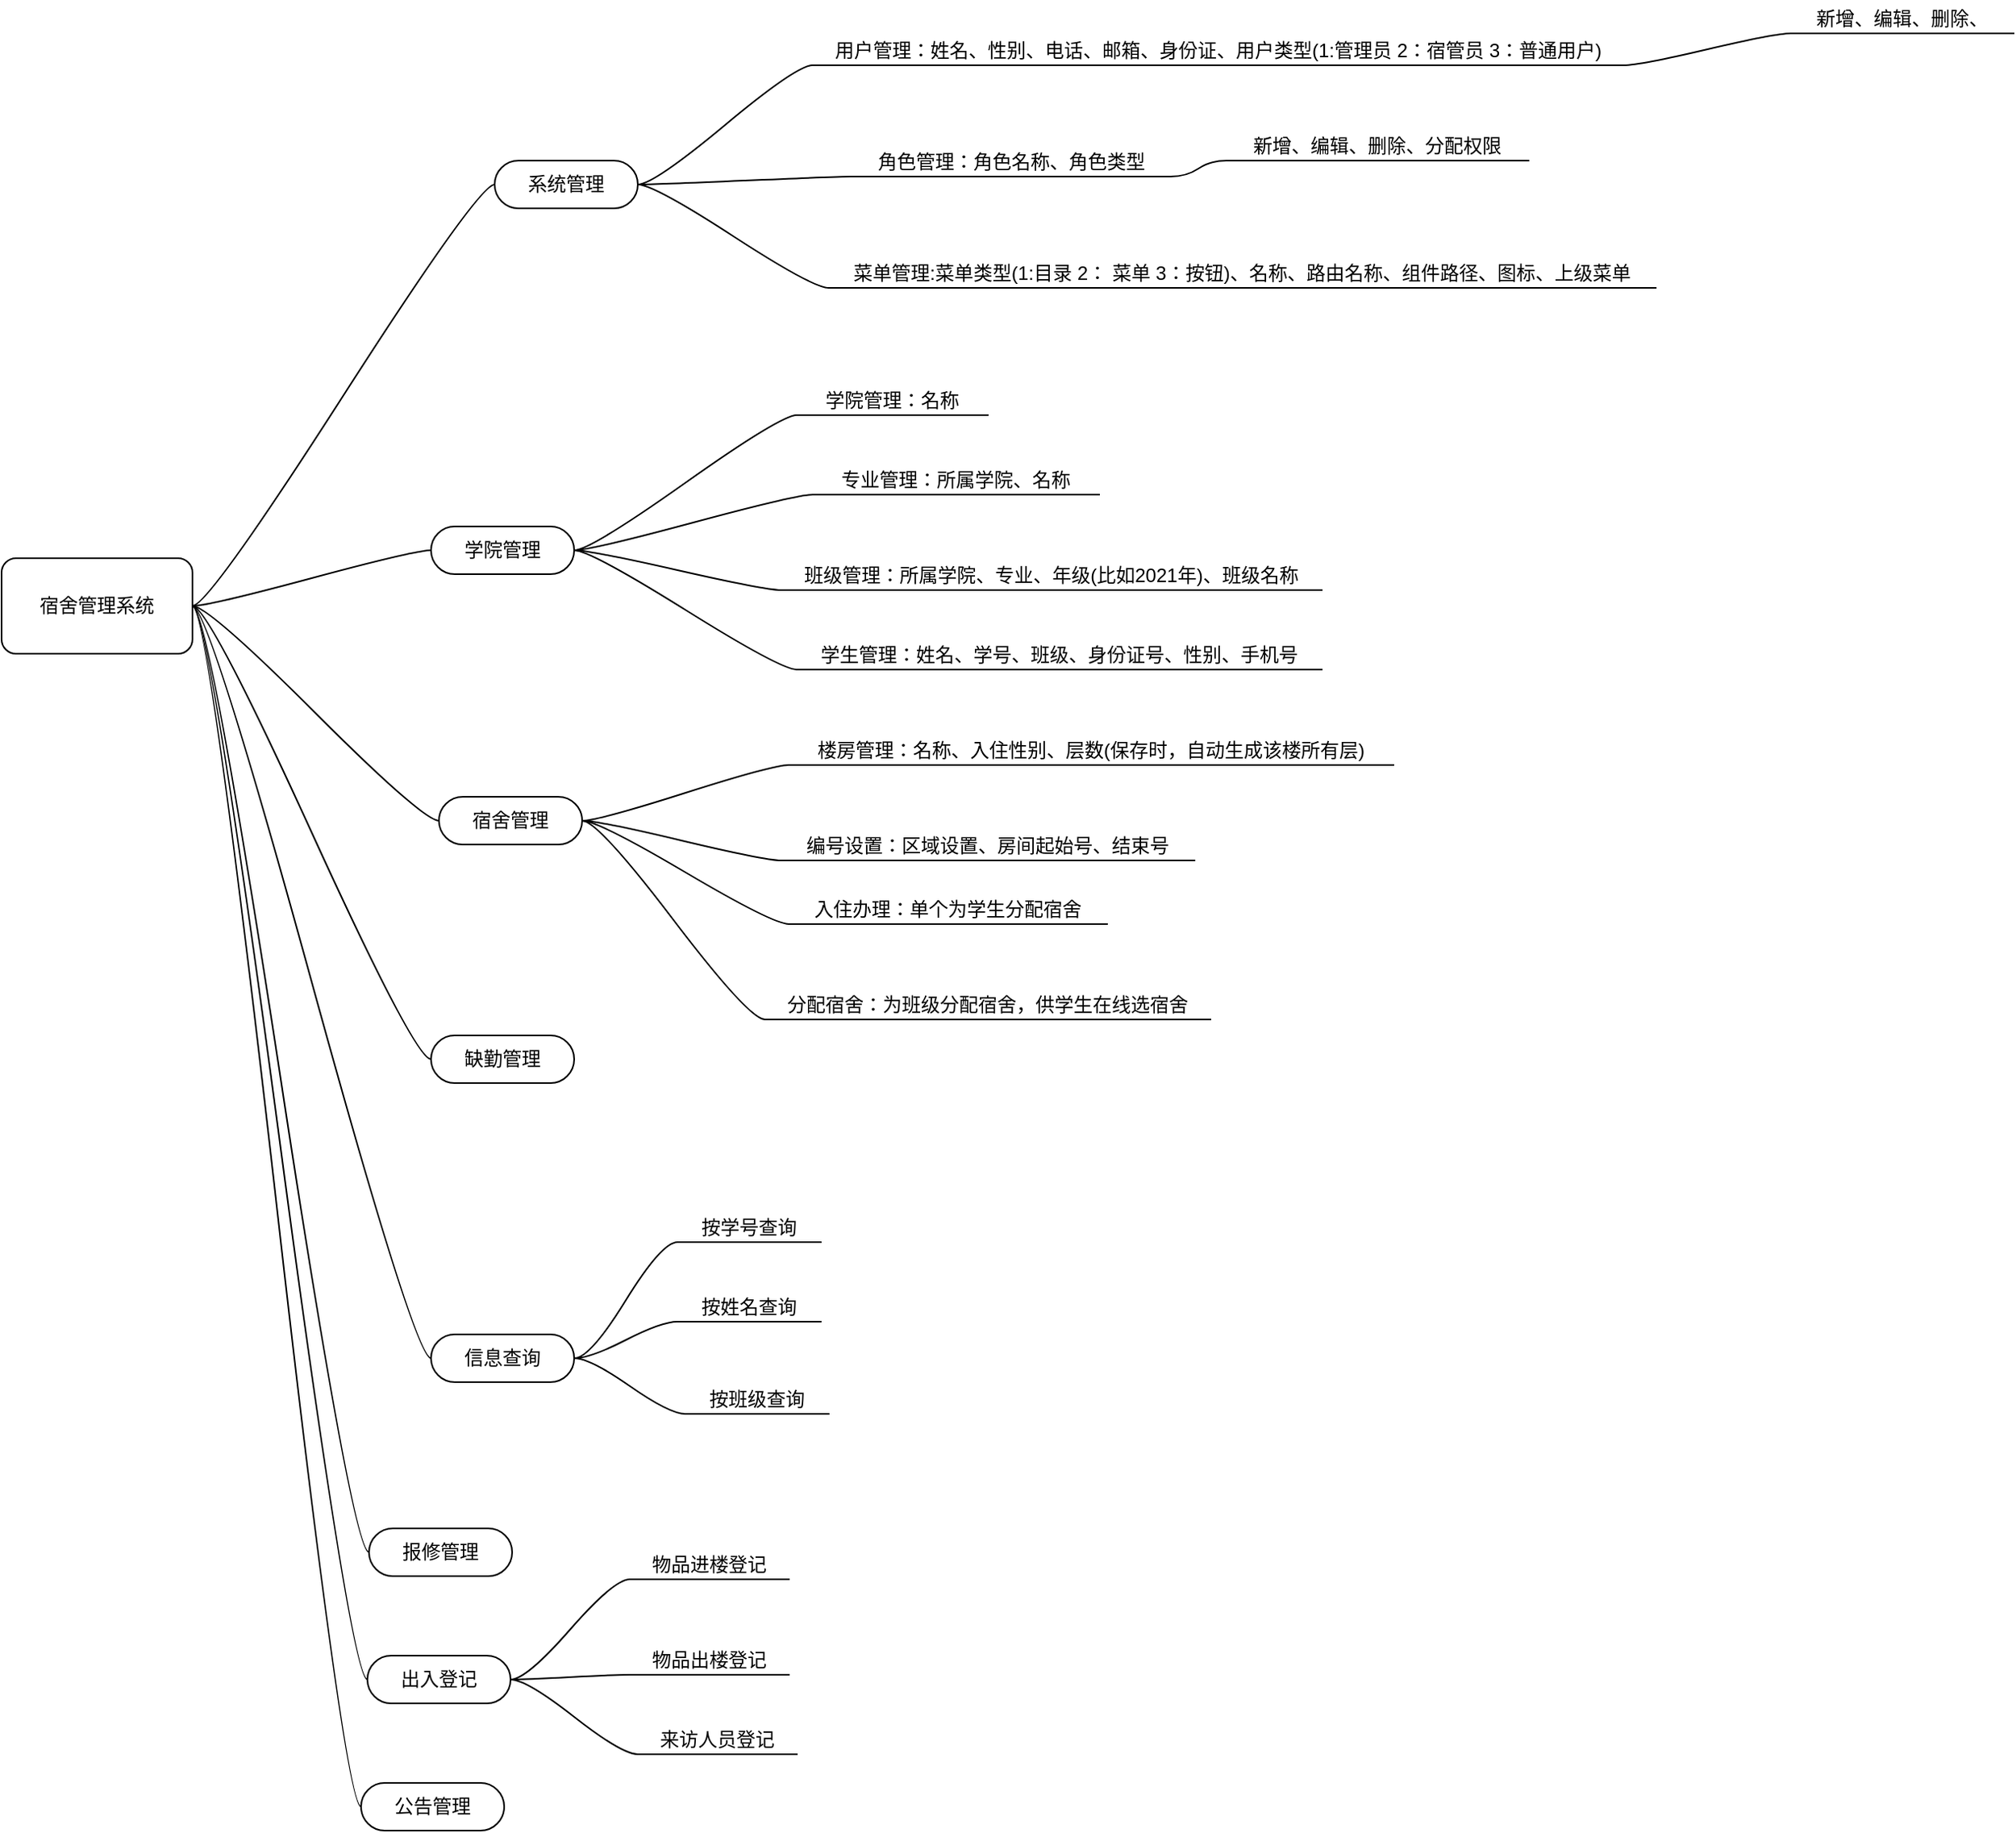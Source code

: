 <mxfile version="14.1.8" type="device"><diagram id="4lFrEA9WsEVvlyy22Q5P" name="第 1 页"><mxGraphModel dx="1662" dy="822" grid="1" gridSize="10" guides="1" tooltips="1" connect="1" arrows="1" fold="1" page="1" pageScale="1" pageWidth="980" pageHeight="1390" math="0" shadow="0"><root><mxCell id="0"/><mxCell id="1" parent="0"/><mxCell id="aHWesFCpwQcYdUcGpO_k-10" value="宿舍管理系统" style="rounded=1;whiteSpace=wrap;html=1;" parent="1" vertex="1"><mxGeometry x="170" y="570" width="120" height="60" as="geometry"/></mxCell><mxCell id="aHWesFCpwQcYdUcGpO_k-11" value="系统管理" style="whiteSpace=wrap;html=1;rounded=1;arcSize=50;align=center;verticalAlign=middle;strokeWidth=1;autosize=1;spacing=4;treeFolding=1;treeMoving=1;newEdgeStyle={&quot;edgeStyle&quot;:&quot;entityRelationEdgeStyle&quot;,&quot;startArrow&quot;:&quot;none&quot;,&quot;endArrow&quot;:&quot;none&quot;,&quot;segment&quot;:10,&quot;curved&quot;:1};" parent="1" vertex="1"><mxGeometry x="480" y="320" width="90" height="30" as="geometry"/></mxCell><mxCell id="aHWesFCpwQcYdUcGpO_k-12" value="" style="edgeStyle=entityRelationEdgeStyle;startArrow=none;endArrow=none;segment=10;curved=1;exitX=1;exitY=0.5;exitDx=0;exitDy=0;" parent="1" source="aHWesFCpwQcYdUcGpO_k-10" target="aHWesFCpwQcYdUcGpO_k-11" edge="1"><mxGeometry relative="1" as="geometry"><mxPoint x="620" y="620" as="sourcePoint"/></mxGeometry></mxCell><mxCell id="aHWesFCpwQcYdUcGpO_k-14" value="宿舍管理" style="whiteSpace=wrap;html=1;rounded=1;arcSize=50;align=center;verticalAlign=middle;strokeWidth=1;autosize=1;spacing=4;treeFolding=1;treeMoving=1;newEdgeStyle={&quot;edgeStyle&quot;:&quot;entityRelationEdgeStyle&quot;,&quot;startArrow&quot;:&quot;none&quot;,&quot;endArrow&quot;:&quot;none&quot;,&quot;segment&quot;:10,&quot;curved&quot;:1};" parent="1" vertex="1"><mxGeometry x="445" y="720" width="90" height="30" as="geometry"/></mxCell><mxCell id="aHWesFCpwQcYdUcGpO_k-15" value="" style="edgeStyle=entityRelationEdgeStyle;startArrow=none;endArrow=none;segment=10;curved=1;exitX=1;exitY=0.5;exitDx=0;exitDy=0;" parent="1" source="aHWesFCpwQcYdUcGpO_k-10" target="aHWesFCpwQcYdUcGpO_k-14" edge="1"><mxGeometry relative="1" as="geometry"><mxPoint x="420" y="650" as="sourcePoint"/></mxGeometry></mxCell><mxCell id="exz5_tl4STZSW4IRclFR-2" value="学院管理" style="whiteSpace=wrap;html=1;rounded=1;arcSize=50;align=center;verticalAlign=middle;strokeWidth=1;autosize=1;spacing=4;treeFolding=1;treeMoving=1;newEdgeStyle={&quot;edgeStyle&quot;:&quot;entityRelationEdgeStyle&quot;,&quot;startArrow&quot;:&quot;none&quot;,&quot;endArrow&quot;:&quot;none&quot;,&quot;segment&quot;:10,&quot;curved&quot;:1};" parent="1" vertex="1"><mxGeometry x="440" y="550" width="90" height="30" as="geometry"/></mxCell><mxCell id="exz5_tl4STZSW4IRclFR-3" value="" style="edgeStyle=entityRelationEdgeStyle;startArrow=none;endArrow=none;segment=10;curved=1;exitX=1;exitY=0.5;exitDx=0;exitDy=0;" parent="1" source="aHWesFCpwQcYdUcGpO_k-10" target="exz5_tl4STZSW4IRclFR-2" edge="1"><mxGeometry relative="1" as="geometry"><mxPoint x="490" y="630" as="sourcePoint"/></mxGeometry></mxCell><mxCell id="exz5_tl4STZSW4IRclFR-4" value="楼房管理：名称、入住性别、层数(保存时，自动生成该楼所有层)" style="whiteSpace=wrap;html=1;shape=partialRectangle;top=0;left=0;bottom=1;right=0;points=[[0,1],[1,1]];fillColor=none;align=center;verticalAlign=bottom;routingCenterY=0.5;snapToPoint=1;recursiveResize=0;autosize=1;treeFolding=1;treeMoving=1;newEdgeStyle={&quot;edgeStyle&quot;:&quot;entityRelationEdgeStyle&quot;,&quot;startArrow&quot;:&quot;none&quot;,&quot;endArrow&quot;:&quot;none&quot;,&quot;segment&quot;:10,&quot;curved&quot;:1};" parent="1" vertex="1"><mxGeometry x="665" y="680" width="380" height="20" as="geometry"/></mxCell><mxCell id="exz5_tl4STZSW4IRclFR-5" value="" style="edgeStyle=entityRelationEdgeStyle;startArrow=none;endArrow=none;segment=10;curved=1;exitX=1;exitY=0.5;exitDx=0;exitDy=0;" parent="1" source="aHWesFCpwQcYdUcGpO_k-14" target="exz5_tl4STZSW4IRclFR-4" edge="1"><mxGeometry relative="1" as="geometry"><mxPoint x="660" y="730" as="sourcePoint"/></mxGeometry></mxCell><mxCell id="exz5_tl4STZSW4IRclFR-6" value="用户管理：姓名、性别、电话、邮箱、身份证、用户类型(1:管理员 2：宿管员 3：普通用户)" style="whiteSpace=wrap;html=1;shape=partialRectangle;top=0;left=0;bottom=1;right=0;points=[[0,1],[1,1]];fillColor=none;align=center;verticalAlign=bottom;routingCenterY=0.5;snapToPoint=1;recursiveResize=0;autosize=1;treeFolding=1;treeMoving=1;newEdgeStyle={&quot;edgeStyle&quot;:&quot;entityRelationEdgeStyle&quot;,&quot;startArrow&quot;:&quot;none&quot;,&quot;endArrow&quot;:&quot;none&quot;,&quot;segment&quot;:10,&quot;curved&quot;:1};" parent="1" vertex="1"><mxGeometry x="680" y="240" width="510" height="20" as="geometry"/></mxCell><mxCell id="exz5_tl4STZSW4IRclFR-7" value="" style="edgeStyle=entityRelationEdgeStyle;startArrow=none;endArrow=none;segment=10;curved=1;exitX=1;exitY=0.5;exitDx=0;exitDy=0;" parent="1" source="aHWesFCpwQcYdUcGpO_k-11" target="exz5_tl4STZSW4IRclFR-6" edge="1"><mxGeometry relative="1" as="geometry"><mxPoint x="610" y="320" as="sourcePoint"/></mxGeometry></mxCell><mxCell id="exz5_tl4STZSW4IRclFR-10" value="菜单管理:菜单类型(1:目录 2： 菜单 3：按钮)、名称、路由名称、组件路径、图标、上级菜单" style="whiteSpace=wrap;html=1;shape=partialRectangle;top=0;left=0;bottom=1;right=0;points=[[0,1],[1,1]];fillColor=none;align=center;verticalAlign=bottom;routingCenterY=0.5;snapToPoint=1;recursiveResize=0;autosize=1;treeFolding=1;treeMoving=1;newEdgeStyle={&quot;edgeStyle&quot;:&quot;entityRelationEdgeStyle&quot;,&quot;startArrow&quot;:&quot;none&quot;,&quot;endArrow&quot;:&quot;none&quot;,&quot;segment&quot;:10,&quot;curved&quot;:1};" parent="1" vertex="1"><mxGeometry x="690" y="380" width="520" height="20" as="geometry"/></mxCell><mxCell id="exz5_tl4STZSW4IRclFR-11" value="" style="edgeStyle=entityRelationEdgeStyle;startArrow=none;endArrow=none;segment=10;curved=1;exitX=1;exitY=0.5;exitDx=0;exitDy=0;" parent="1" source="aHWesFCpwQcYdUcGpO_k-11" target="exz5_tl4STZSW4IRclFR-10" edge="1"><mxGeometry relative="1" as="geometry"><mxPoint x="640" y="420" as="sourcePoint"/></mxGeometry></mxCell><mxCell id="exz5_tl4STZSW4IRclFR-12" value="学院管理：名称" style="whiteSpace=wrap;html=1;shape=partialRectangle;top=0;left=0;bottom=1;right=0;points=[[0,1],[1,1]];fillColor=none;align=center;verticalAlign=bottom;routingCenterY=0.5;snapToPoint=1;recursiveResize=0;autosize=1;treeFolding=1;treeMoving=1;newEdgeStyle={&quot;edgeStyle&quot;:&quot;entityRelationEdgeStyle&quot;,&quot;startArrow&quot;:&quot;none&quot;,&quot;endArrow&quot;:&quot;none&quot;,&quot;segment&quot;:10,&quot;curved&quot;:1};" parent="1" vertex="1"><mxGeometry x="670" y="460" width="120" height="20" as="geometry"/></mxCell><mxCell id="exz5_tl4STZSW4IRclFR-13" value="" style="edgeStyle=entityRelationEdgeStyle;startArrow=none;endArrow=none;segment=10;curved=1;exitX=1;exitY=0.5;exitDx=0;exitDy=0;" parent="1" source="exz5_tl4STZSW4IRclFR-2" target="exz5_tl4STZSW4IRclFR-12" edge="1"><mxGeometry relative="1" as="geometry"><mxPoint x="630" y="542" as="sourcePoint"/></mxGeometry></mxCell><mxCell id="exz5_tl4STZSW4IRclFR-14" value="专业管理：所属学院、名称" style="whiteSpace=wrap;html=1;shape=partialRectangle;top=0;left=0;bottom=1;right=0;points=[[0,1],[1,1]];fillColor=none;align=center;verticalAlign=bottom;routingCenterY=0.5;snapToPoint=1;recursiveResize=0;autosize=1;treeFolding=1;treeMoving=1;newEdgeStyle={&quot;edgeStyle&quot;:&quot;entityRelationEdgeStyle&quot;,&quot;startArrow&quot;:&quot;none&quot;,&quot;endArrow&quot;:&quot;none&quot;,&quot;segment&quot;:10,&quot;curved&quot;:1};" parent="1" vertex="1"><mxGeometry x="680" y="510" width="180" height="20" as="geometry"/></mxCell><mxCell id="exz5_tl4STZSW4IRclFR-15" value="" style="edgeStyle=entityRelationEdgeStyle;startArrow=none;endArrow=none;segment=10;curved=1;exitX=1;exitY=0.5;exitDx=0;exitDy=0;" parent="1" source="exz5_tl4STZSW4IRclFR-2" target="exz5_tl4STZSW4IRclFR-14" edge="1"><mxGeometry relative="1" as="geometry"><mxPoint x="580" y="610" as="sourcePoint"/></mxGeometry></mxCell><mxCell id="exz5_tl4STZSW4IRclFR-16" value="班级管理：所属学院、专业、年级(比如2021年)、班级名称" style="whiteSpace=wrap;html=1;shape=partialRectangle;top=0;left=0;bottom=1;right=0;points=[[0,1],[1,1]];fillColor=none;align=center;verticalAlign=bottom;routingCenterY=0.5;snapToPoint=1;recursiveResize=0;autosize=1;treeFolding=1;treeMoving=1;newEdgeStyle={&quot;edgeStyle&quot;:&quot;entityRelationEdgeStyle&quot;,&quot;startArrow&quot;:&quot;none&quot;,&quot;endArrow&quot;:&quot;none&quot;,&quot;segment&quot;:10,&quot;curved&quot;:1};" parent="1" vertex="1"><mxGeometry x="660" y="570" width="340" height="20" as="geometry"/></mxCell><mxCell id="exz5_tl4STZSW4IRclFR-17" value="" style="edgeStyle=entityRelationEdgeStyle;startArrow=none;endArrow=none;segment=10;curved=1;exitX=1;exitY=0.5;exitDx=0;exitDy=0;" parent="1" source="exz5_tl4STZSW4IRclFR-2" target="exz5_tl4STZSW4IRclFR-16" edge="1"><mxGeometry relative="1" as="geometry"><mxPoint x="580" y="650" as="sourcePoint"/></mxGeometry></mxCell><mxCell id="exz5_tl4STZSW4IRclFR-18" value="新增、编辑、删除、" style="whiteSpace=wrap;html=1;shape=partialRectangle;top=0;left=0;bottom=1;right=0;points=[[0,1],[1,1]];fillColor=none;align=center;verticalAlign=bottom;routingCenterY=0.5;snapToPoint=1;recursiveResize=0;autosize=1;treeFolding=1;treeMoving=1;newEdgeStyle={&quot;edgeStyle&quot;:&quot;entityRelationEdgeStyle&quot;,&quot;startArrow&quot;:&quot;none&quot;,&quot;endArrow&quot;:&quot;none&quot;,&quot;segment&quot;:10,&quot;curved&quot;:1};" parent="1" vertex="1"><mxGeometry x="1295" y="220" width="140" height="20" as="geometry"/></mxCell><mxCell id="exz5_tl4STZSW4IRclFR-19" value="" style="edgeStyle=entityRelationEdgeStyle;startArrow=none;endArrow=none;segment=10;curved=1;exitX=1;exitY=1;exitDx=0;exitDy=0;" parent="1" source="exz5_tl4STZSW4IRclFR-6" target="exz5_tl4STZSW4IRclFR-18" edge="1"><mxGeometry relative="1" as="geometry"><mxPoint x="1280" y="250" as="sourcePoint"/></mxGeometry></mxCell><mxCell id="exz5_tl4STZSW4IRclFR-20" value="编号设置：区域设置、房间起始号、结束号" style="whiteSpace=wrap;html=1;shape=partialRectangle;top=0;left=0;bottom=1;right=0;points=[[0,1],[1,1]];fillColor=none;align=center;verticalAlign=bottom;routingCenterY=0.5;snapToPoint=1;recursiveResize=0;autosize=1;treeFolding=1;treeMoving=1;newEdgeStyle={&quot;edgeStyle&quot;:&quot;entityRelationEdgeStyle&quot;,&quot;startArrow&quot;:&quot;none&quot;,&quot;endArrow&quot;:&quot;none&quot;,&quot;segment&quot;:10,&quot;curved&quot;:1};" parent="1" vertex="1"><mxGeometry x="660" y="740" width="260" height="20" as="geometry"/></mxCell><mxCell id="exz5_tl4STZSW4IRclFR-21" value="" style="edgeStyle=entityRelationEdgeStyle;startArrow=none;endArrow=none;segment=10;curved=1;exitX=1;exitY=0.5;exitDx=0;exitDy=0;" parent="1" source="aHWesFCpwQcYdUcGpO_k-14" target="exz5_tl4STZSW4IRclFR-20" edge="1"><mxGeometry relative="1" as="geometry"><mxPoint x="700" y="820" as="sourcePoint"/></mxGeometry></mxCell><mxCell id="exz5_tl4STZSW4IRclFR-22" value="角色管理：角色名称、角色类型" style="whiteSpace=wrap;html=1;shape=partialRectangle;top=0;left=0;bottom=1;right=0;points=[[0,1],[1,1]];fillColor=none;align=center;verticalAlign=bottom;routingCenterY=0.5;snapToPoint=1;recursiveResize=0;autosize=1;treeFolding=1;treeMoving=1;newEdgeStyle={&quot;edgeStyle&quot;:&quot;entityRelationEdgeStyle&quot;,&quot;startArrow&quot;:&quot;none&quot;,&quot;endArrow&quot;:&quot;none&quot;,&quot;segment&quot;:10,&quot;curved&quot;:1};" parent="1" vertex="1"><mxGeometry x="705" y="310" width="200" height="20" as="geometry"/></mxCell><mxCell id="exz5_tl4STZSW4IRclFR-23" value="" style="edgeStyle=entityRelationEdgeStyle;startArrow=none;endArrow=none;segment=10;curved=1;exitX=1;exitY=0.5;exitDx=0;exitDy=0;" parent="1" source="aHWesFCpwQcYdUcGpO_k-11" target="exz5_tl4STZSW4IRclFR-22" edge="1"><mxGeometry relative="1" as="geometry"><mxPoint x="790" y="330" as="sourcePoint"/></mxGeometry></mxCell><mxCell id="exz5_tl4STZSW4IRclFR-24" value="新增、编辑、删除、分配权限" style="whiteSpace=wrap;html=1;shape=partialRectangle;top=0;left=0;bottom=1;right=0;points=[[0,1],[1,1]];fillColor=none;align=center;verticalAlign=bottom;routingCenterY=0.5;snapToPoint=1;recursiveResize=0;autosize=1;treeFolding=1;treeMoving=1;newEdgeStyle={&quot;edgeStyle&quot;:&quot;entityRelationEdgeStyle&quot;,&quot;startArrow&quot;:&quot;none&quot;,&quot;endArrow&quot;:&quot;none&quot;,&quot;segment&quot;:10,&quot;curved&quot;:1};" parent="1" vertex="1"><mxGeometry x="940" y="300" width="190" height="20" as="geometry"/></mxCell><mxCell id="exz5_tl4STZSW4IRclFR-25" value="" style="edgeStyle=entityRelationEdgeStyle;startArrow=none;endArrow=none;segment=10;curved=1;exitX=1;exitY=1;exitDx=0;exitDy=0;" parent="1" source="exz5_tl4STZSW4IRclFR-22" target="exz5_tl4STZSW4IRclFR-24" edge="1"><mxGeometry relative="1" as="geometry"><mxPoint x="940" y="340" as="sourcePoint"/></mxGeometry></mxCell><mxCell id="exz5_tl4STZSW4IRclFR-26" value="缺勤管理" style="whiteSpace=wrap;html=1;rounded=1;arcSize=50;align=center;verticalAlign=middle;strokeWidth=1;autosize=1;spacing=4;treeFolding=1;treeMoving=1;newEdgeStyle={&quot;edgeStyle&quot;:&quot;entityRelationEdgeStyle&quot;,&quot;startArrow&quot;:&quot;none&quot;,&quot;endArrow&quot;:&quot;none&quot;,&quot;segment&quot;:10,&quot;curved&quot;:1};" parent="1" vertex="1"><mxGeometry x="440" y="870" width="90" height="30" as="geometry"/></mxCell><mxCell id="exz5_tl4STZSW4IRclFR-27" value="" style="edgeStyle=entityRelationEdgeStyle;startArrow=none;endArrow=none;segment=10;curved=1;exitX=1;exitY=0.5;exitDx=0;exitDy=0;" parent="1" source="aHWesFCpwQcYdUcGpO_k-10" target="exz5_tl4STZSW4IRclFR-26" edge="1"><mxGeometry relative="1" as="geometry"><mxPoint x="330" y="600" as="sourcePoint"/></mxGeometry></mxCell><mxCell id="exz5_tl4STZSW4IRclFR-28" value="报修管理" style="whiteSpace=wrap;html=1;rounded=1;arcSize=50;align=center;verticalAlign=middle;strokeWidth=1;autosize=1;spacing=4;treeFolding=1;treeMoving=1;newEdgeStyle={&quot;edgeStyle&quot;:&quot;entityRelationEdgeStyle&quot;,&quot;startArrow&quot;:&quot;none&quot;,&quot;endArrow&quot;:&quot;none&quot;,&quot;segment&quot;:10,&quot;curved&quot;:1};" parent="1" vertex="1"><mxGeometry x="401" y="1180" width="90" height="30" as="geometry"/></mxCell><mxCell id="exz5_tl4STZSW4IRclFR-29" value="" style="edgeStyle=entityRelationEdgeStyle;startArrow=none;endArrow=none;segment=10;curved=1;exitX=1;exitY=0.5;exitDx=0;exitDy=0;" parent="1" source="aHWesFCpwQcYdUcGpO_k-10" target="exz5_tl4STZSW4IRclFR-28" edge="1"><mxGeometry relative="1" as="geometry"><mxPoint x="423" y="1000" as="sourcePoint"/></mxGeometry></mxCell><mxCell id="exz5_tl4STZSW4IRclFR-30" value="出入登记" style="whiteSpace=wrap;html=1;rounded=1;arcSize=50;align=center;verticalAlign=middle;strokeWidth=1;autosize=1;spacing=4;treeFolding=1;treeMoving=1;newEdgeStyle={&quot;edgeStyle&quot;:&quot;entityRelationEdgeStyle&quot;,&quot;startArrow&quot;:&quot;none&quot;,&quot;endArrow&quot;:&quot;none&quot;,&quot;segment&quot;:10,&quot;curved&quot;:1};" parent="1" vertex="1"><mxGeometry x="400" y="1260" width="90" height="30" as="geometry"/></mxCell><mxCell id="exz5_tl4STZSW4IRclFR-31" value="" style="edgeStyle=entityRelationEdgeStyle;startArrow=none;endArrow=none;segment=10;curved=1;exitX=1;exitY=0.5;exitDx=0;exitDy=0;" parent="1" source="aHWesFCpwQcYdUcGpO_k-10" target="exz5_tl4STZSW4IRclFR-30" edge="1"><mxGeometry relative="1" as="geometry"><mxPoint x="280" y="600" as="sourcePoint"/></mxGeometry></mxCell><mxCell id="exz5_tl4STZSW4IRclFR-32" value="公告管理" style="whiteSpace=wrap;html=1;rounded=1;arcSize=50;align=center;verticalAlign=middle;strokeWidth=1;autosize=1;spacing=4;treeFolding=1;treeMoving=1;newEdgeStyle={&quot;edgeStyle&quot;:&quot;entityRelationEdgeStyle&quot;,&quot;startArrow&quot;:&quot;none&quot;,&quot;endArrow&quot;:&quot;none&quot;,&quot;segment&quot;:10,&quot;curved&quot;:1};" parent="1" vertex="1"><mxGeometry x="396" y="1340" width="90" height="30" as="geometry"/></mxCell><mxCell id="exz5_tl4STZSW4IRclFR-33" value="" style="edgeStyle=entityRelationEdgeStyle;startArrow=none;endArrow=none;segment=10;curved=1;exitX=1;exitY=0.5;exitDx=0;exitDy=0;" parent="1" source="aHWesFCpwQcYdUcGpO_k-10" target="exz5_tl4STZSW4IRclFR-32" edge="1"><mxGeometry relative="1" as="geometry"><mxPoint x="290" y="850" as="sourcePoint"/></mxGeometry></mxCell><mxCell id="exz5_tl4STZSW4IRclFR-36" value="入住办理：单个为学生分配宿舍" style="whiteSpace=wrap;html=1;shape=partialRectangle;top=0;left=0;bottom=1;right=0;points=[[0,1],[1,1]];fillColor=none;align=center;verticalAlign=bottom;routingCenterY=0.5;snapToPoint=1;recursiveResize=0;autosize=1;treeFolding=1;treeMoving=1;newEdgeStyle={&quot;edgeStyle&quot;:&quot;entityRelationEdgeStyle&quot;,&quot;startArrow&quot;:&quot;none&quot;,&quot;endArrow&quot;:&quot;none&quot;,&quot;segment&quot;:10,&quot;curved&quot;:1};" parent="1" vertex="1"><mxGeometry x="665" y="780" width="200" height="20" as="geometry"/></mxCell><mxCell id="exz5_tl4STZSW4IRclFR-37" value="" style="edgeStyle=entityRelationEdgeStyle;startArrow=none;endArrow=none;segment=10;curved=1;exitX=1;exitY=0.5;exitDx=0;exitDy=0;" parent="1" source="aHWesFCpwQcYdUcGpO_k-14" target="exz5_tl4STZSW4IRclFR-36" edge="1"><mxGeometry relative="1" as="geometry"><mxPoint x="540" y="740" as="sourcePoint"/></mxGeometry></mxCell><mxCell id="exz5_tl4STZSW4IRclFR-38" value="分配宿舍：为班级分配宿舍，供学生在线选宿舍" style="whiteSpace=wrap;html=1;shape=partialRectangle;top=0;left=0;bottom=1;right=0;points=[[0,1],[1,1]];fillColor=none;align=center;verticalAlign=bottom;routingCenterY=0.5;snapToPoint=1;recursiveResize=0;autosize=1;treeFolding=1;treeMoving=1;newEdgeStyle={&quot;edgeStyle&quot;:&quot;entityRelationEdgeStyle&quot;,&quot;startArrow&quot;:&quot;none&quot;,&quot;endArrow&quot;:&quot;none&quot;,&quot;segment&quot;:10,&quot;curved&quot;:1};" parent="1" vertex="1"><mxGeometry x="650" y="840" width="280" height="20" as="geometry"/></mxCell><mxCell id="exz5_tl4STZSW4IRclFR-39" value="" style="edgeStyle=entityRelationEdgeStyle;startArrow=none;endArrow=none;segment=10;curved=1;exitX=1;exitY=0.5;exitDx=0;exitDy=0;" parent="1" source="aHWesFCpwQcYdUcGpO_k-14" target="exz5_tl4STZSW4IRclFR-38" edge="1"><mxGeometry relative="1" as="geometry"><mxPoint x="540" y="740" as="sourcePoint"/></mxGeometry></mxCell><mxCell id="kq13QyanKVpZqI40NDZh-3" value="物品进楼登记" style="whiteSpace=wrap;html=1;shape=partialRectangle;top=0;left=0;bottom=1;right=0;points=[[0,1],[1,1]];fillColor=none;align=center;verticalAlign=bottom;routingCenterY=0.5;snapToPoint=1;recursiveResize=0;autosize=1;treeFolding=1;treeMoving=1;newEdgeStyle={&quot;edgeStyle&quot;:&quot;entityRelationEdgeStyle&quot;,&quot;startArrow&quot;:&quot;none&quot;,&quot;endArrow&quot;:&quot;none&quot;,&quot;segment&quot;:10,&quot;curved&quot;:1};" parent="1" vertex="1"><mxGeometry x="565" y="1192" width="100" height="20" as="geometry"/></mxCell><mxCell id="kq13QyanKVpZqI40NDZh-4" value="" style="edgeStyle=entityRelationEdgeStyle;startArrow=none;endArrow=none;segment=10;curved=1;exitX=1;exitY=0.5;exitDx=0;exitDy=0;" parent="1" source="exz5_tl4STZSW4IRclFR-30" target="kq13QyanKVpZqI40NDZh-3" edge="1"><mxGeometry relative="1" as="geometry"><mxPoint x="695" y="1260" as="sourcePoint"/></mxGeometry></mxCell><mxCell id="kq13QyanKVpZqI40NDZh-5" value="物品出楼登记" style="whiteSpace=wrap;html=1;shape=partialRectangle;top=0;left=0;bottom=1;right=0;points=[[0,1],[1,1]];fillColor=none;align=center;verticalAlign=bottom;routingCenterY=0.5;snapToPoint=1;recursiveResize=0;autosize=1;treeFolding=1;treeMoving=1;newEdgeStyle={&quot;edgeStyle&quot;:&quot;entityRelationEdgeStyle&quot;,&quot;startArrow&quot;:&quot;none&quot;,&quot;endArrow&quot;:&quot;none&quot;,&quot;segment&quot;:10,&quot;curved&quot;:1};" parent="1" vertex="1"><mxGeometry x="565" y="1252" width="100" height="20" as="geometry"/></mxCell><mxCell id="kq13QyanKVpZqI40NDZh-6" value="" style="edgeStyle=entityRelationEdgeStyle;startArrow=none;endArrow=none;segment=10;curved=1;" parent="1" source="exz5_tl4STZSW4IRclFR-30" target="kq13QyanKVpZqI40NDZh-5" edge="1"><mxGeometry relative="1" as="geometry"><mxPoint x="625" y="1432" as="sourcePoint"/></mxGeometry></mxCell><mxCell id="kq13QyanKVpZqI40NDZh-7" value="来访人员登记" style="whiteSpace=wrap;html=1;shape=partialRectangle;top=0;left=0;bottom=1;right=0;points=[[0,1],[1,1]];fillColor=none;align=center;verticalAlign=bottom;routingCenterY=0.5;snapToPoint=1;recursiveResize=0;autosize=1;treeFolding=1;treeMoving=1;newEdgeStyle={&quot;edgeStyle&quot;:&quot;entityRelationEdgeStyle&quot;,&quot;startArrow&quot;:&quot;none&quot;,&quot;endArrow&quot;:&quot;none&quot;,&quot;segment&quot;:10,&quot;curved&quot;:1};" parent="1" vertex="1"><mxGeometry x="570" y="1302" width="100" height="20" as="geometry"/></mxCell><mxCell id="kq13QyanKVpZqI40NDZh-8" value="" style="edgeStyle=entityRelationEdgeStyle;startArrow=none;endArrow=none;segment=10;curved=1;" parent="1" source="exz5_tl4STZSW4IRclFR-30" target="kq13QyanKVpZqI40NDZh-7" edge="1"><mxGeometry relative="1" as="geometry"><mxPoint x="515" y="1290" as="sourcePoint"/></mxGeometry></mxCell><mxCell id="kq13QyanKVpZqI40NDZh-9" value="信息查询" style="whiteSpace=wrap;html=1;rounded=1;arcSize=50;align=center;verticalAlign=middle;strokeWidth=1;autosize=1;spacing=4;treeFolding=1;treeMoving=1;newEdgeStyle={&quot;edgeStyle&quot;:&quot;entityRelationEdgeStyle&quot;,&quot;startArrow&quot;:&quot;none&quot;,&quot;endArrow&quot;:&quot;none&quot;,&quot;segment&quot;:10,&quot;curved&quot;:1};" parent="1" vertex="1"><mxGeometry x="440" y="1058" width="90" height="30" as="geometry"/></mxCell><mxCell id="kq13QyanKVpZqI40NDZh-10" value="" style="edgeStyle=entityRelationEdgeStyle;startArrow=none;endArrow=none;segment=10;curved=1;exitX=1;exitY=0.5;exitDx=0;exitDy=0;" parent="1" source="aHWesFCpwQcYdUcGpO_k-10" target="kq13QyanKVpZqI40NDZh-9" edge="1"><mxGeometry relative="1" as="geometry"><mxPoint x="593" y="1030" as="sourcePoint"/></mxGeometry></mxCell><mxCell id="kq13QyanKVpZqI40NDZh-11" value="按学号查询" style="whiteSpace=wrap;html=1;shape=partialRectangle;top=0;left=0;bottom=1;right=0;points=[[0,1],[1,1]];fillColor=none;align=center;verticalAlign=bottom;routingCenterY=0.5;snapToPoint=1;recursiveResize=0;autosize=1;treeFolding=1;treeMoving=1;newEdgeStyle={&quot;edgeStyle&quot;:&quot;entityRelationEdgeStyle&quot;,&quot;startArrow&quot;:&quot;none&quot;,&quot;endArrow&quot;:&quot;none&quot;,&quot;segment&quot;:10,&quot;curved&quot;:1};" parent="1" vertex="1"><mxGeometry x="595" y="980" width="90" height="20" as="geometry"/></mxCell><mxCell id="kq13QyanKVpZqI40NDZh-12" value="" style="edgeStyle=entityRelationEdgeStyle;startArrow=none;endArrow=none;segment=10;curved=1;exitX=1;exitY=0.5;exitDx=0;exitDy=0;" parent="1" source="kq13QyanKVpZqI40NDZh-9" target="kq13QyanKVpZqI40NDZh-11" edge="1"><mxGeometry relative="1" as="geometry"><mxPoint x="640" y="960" as="sourcePoint"/></mxGeometry></mxCell><mxCell id="kq13QyanKVpZqI40NDZh-13" value="按姓名查询" style="whiteSpace=wrap;html=1;shape=partialRectangle;top=0;left=0;bottom=1;right=0;points=[[0,1],[1,1]];fillColor=none;align=center;verticalAlign=bottom;routingCenterY=0.5;snapToPoint=1;recursiveResize=0;autosize=1;treeFolding=1;treeMoving=1;newEdgeStyle={&quot;edgeStyle&quot;:&quot;entityRelationEdgeStyle&quot;,&quot;startArrow&quot;:&quot;none&quot;,&quot;endArrow&quot;:&quot;none&quot;,&quot;segment&quot;:10,&quot;curved&quot;:1};" parent="1" vertex="1"><mxGeometry x="595" y="1030" width="90" height="20" as="geometry"/></mxCell><mxCell id="kq13QyanKVpZqI40NDZh-14" value="" style="edgeStyle=entityRelationEdgeStyle;startArrow=none;endArrow=none;segment=10;curved=1;exitX=1;exitY=0.5;exitDx=0;exitDy=0;" parent="1" source="kq13QyanKVpZqI40NDZh-9" target="kq13QyanKVpZqI40NDZh-13" edge="1"><mxGeometry relative="1" as="geometry"><mxPoint x="640" y="1040" as="sourcePoint"/></mxGeometry></mxCell><mxCell id="kq13QyanKVpZqI40NDZh-15" value="按班级查询" style="whiteSpace=wrap;html=1;shape=partialRectangle;top=0;left=0;bottom=1;right=0;points=[[0,1],[1,1]];fillColor=none;align=center;verticalAlign=bottom;routingCenterY=0.5;snapToPoint=1;recursiveResize=0;autosize=1;treeFolding=1;treeMoving=1;newEdgeStyle={&quot;edgeStyle&quot;:&quot;entityRelationEdgeStyle&quot;,&quot;startArrow&quot;:&quot;none&quot;,&quot;endArrow&quot;:&quot;none&quot;,&quot;segment&quot;:10,&quot;curved&quot;:1};" parent="1" vertex="1"><mxGeometry x="600" y="1088" width="90" height="20" as="geometry"/></mxCell><mxCell id="kq13QyanKVpZqI40NDZh-16" value="" style="edgeStyle=entityRelationEdgeStyle;startArrow=none;endArrow=none;segment=10;curved=1;exitX=1;exitY=0.5;exitDx=0;exitDy=0;" parent="1" source="kq13QyanKVpZqI40NDZh-9" target="kq13QyanKVpZqI40NDZh-15" edge="1"><mxGeometry relative="1" as="geometry"><mxPoint x="560" y="1150" as="sourcePoint"/></mxGeometry></mxCell><mxCell id="kq13QyanKVpZqI40NDZh-17" value="学生管理：姓名、学号、班级、身份证号、性别、手机号" style="whiteSpace=wrap;html=1;shape=partialRectangle;top=0;left=0;bottom=1;right=0;points=[[0,1],[1,1]];fillColor=none;align=center;verticalAlign=bottom;routingCenterY=0.5;snapToPoint=1;recursiveResize=0;autosize=1;treeFolding=1;treeMoving=1;newEdgeStyle={&quot;edgeStyle&quot;:&quot;entityRelationEdgeStyle&quot;,&quot;startArrow&quot;:&quot;none&quot;,&quot;endArrow&quot;:&quot;none&quot;,&quot;segment&quot;:10,&quot;curved&quot;:1};" parent="1" vertex="1"><mxGeometry x="670" y="620" width="330" height="20" as="geometry"/></mxCell><mxCell id="kq13QyanKVpZqI40NDZh-18" value="" style="edgeStyle=entityRelationEdgeStyle;startArrow=none;endArrow=none;segment=10;curved=1;exitX=1;exitY=0.5;exitDx=0;exitDy=0;" parent="1" source="exz5_tl4STZSW4IRclFR-2" target="kq13QyanKVpZqI40NDZh-17" edge="1"><mxGeometry relative="1" as="geometry"><mxPoint x="685" y="640" as="sourcePoint"/></mxGeometry></mxCell></root></mxGraphModel></diagram></mxfile>
